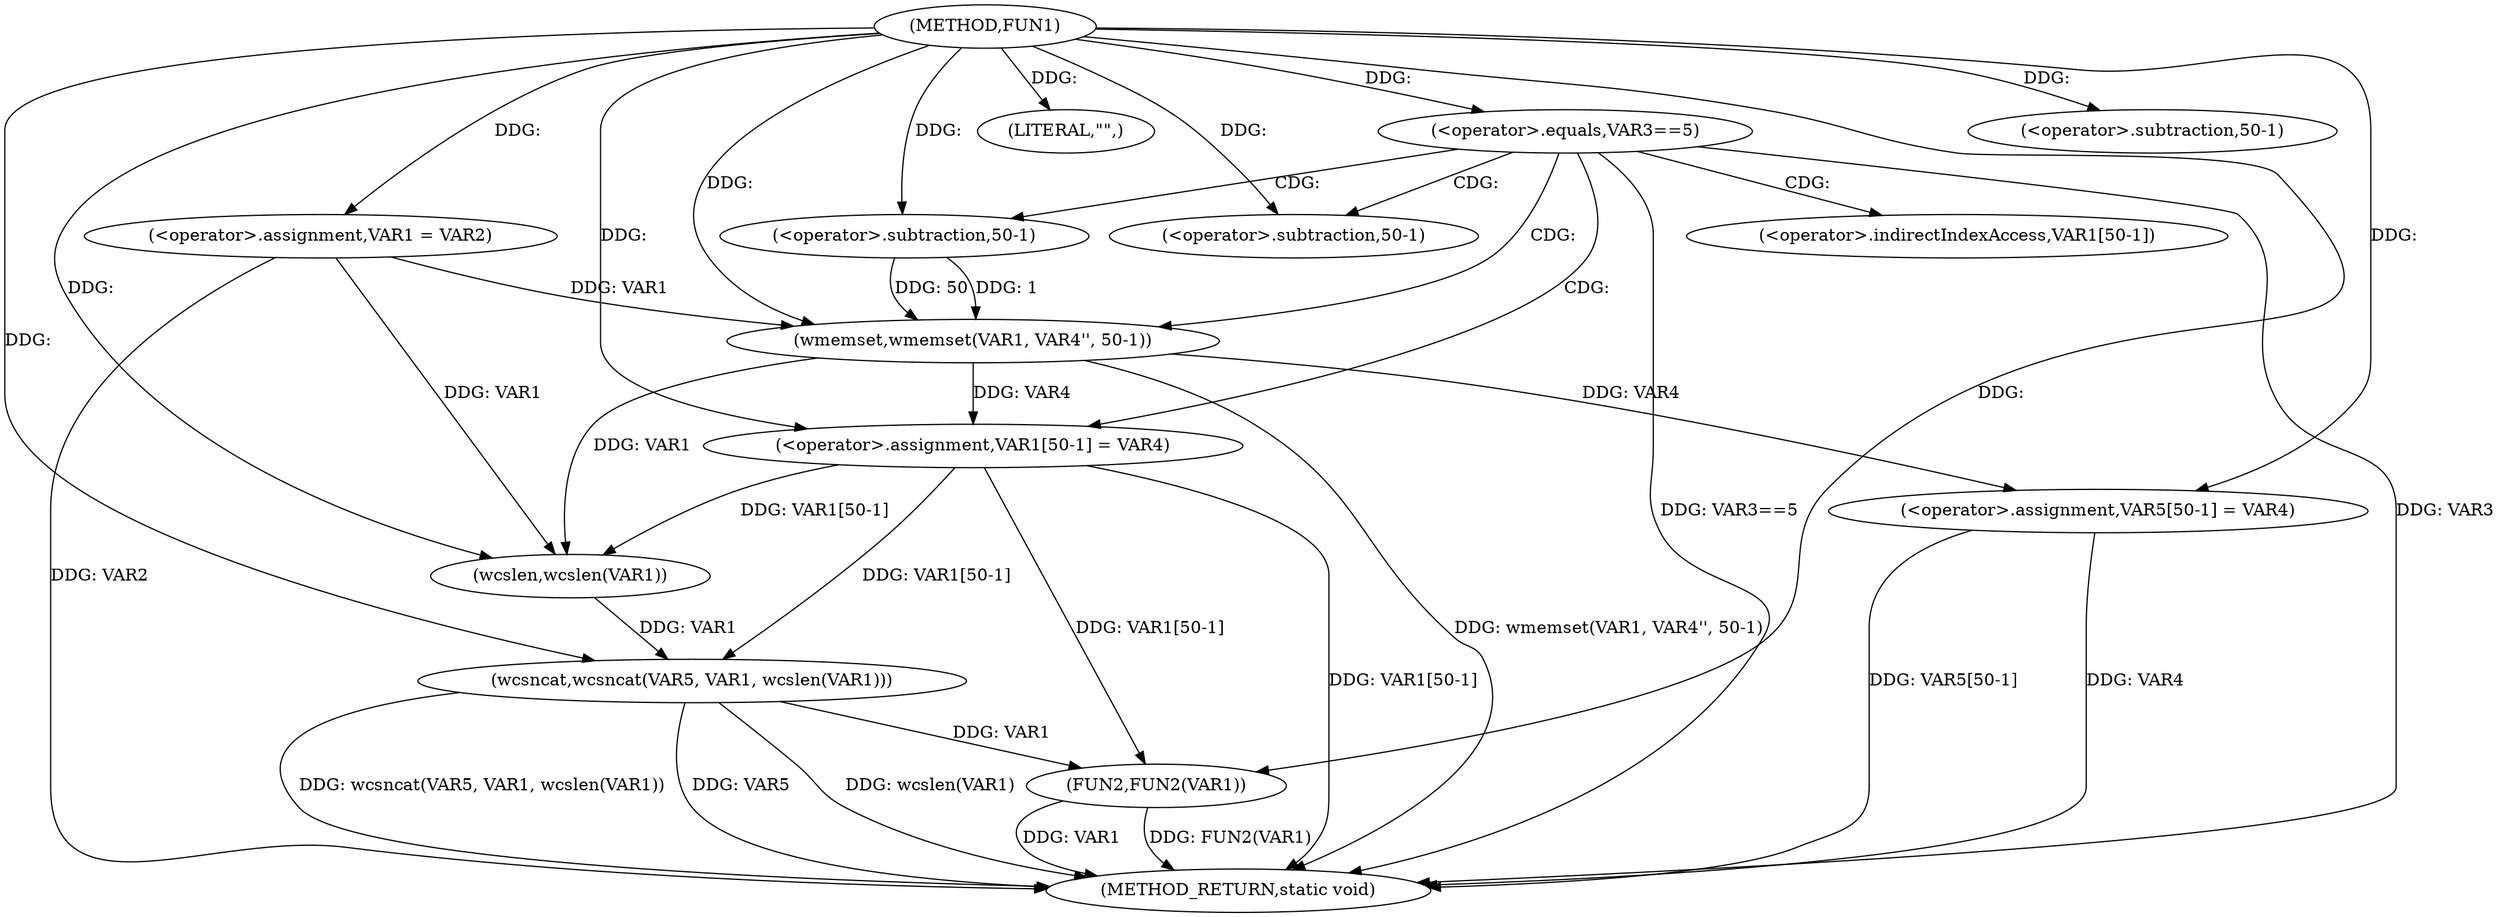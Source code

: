 digraph FUN1 {  
"1000100" [label = "(METHOD,FUN1)" ]
"1000141" [label = "(METHOD_RETURN,static void)" ]
"1000104" [label = "(<operator>.assignment,VAR1 = VAR2)" ]
"1000108" [label = "(<operator>.equals,VAR3==5)" ]
"1000112" [label = "(wmemset,wmemset(VAR1, VAR4'', 50-1))" ]
"1000115" [label = "(<operator>.subtraction,50-1)" ]
"1000118" [label = "(<operator>.assignment,VAR1[50-1] = VAR4)" ]
"1000121" [label = "(<operator>.subtraction,50-1)" ]
"1000126" [label = "(LITERAL,\"\",)" ]
"1000127" [label = "(wcsncat,wcsncat(VAR5, VAR1, wcslen(VAR1)))" ]
"1000130" [label = "(wcslen,wcslen(VAR1))" ]
"1000132" [label = "(<operator>.assignment,VAR5[50-1] = VAR4)" ]
"1000135" [label = "(<operator>.subtraction,50-1)" ]
"1000139" [label = "(FUN2,FUN2(VAR1))" ]
"1000119" [label = "(<operator>.indirectIndexAccess,VAR1[50-1])" ]
  "1000127" -> "1000141"  [ label = "DDG: wcslen(VAR1)"] 
  "1000108" -> "1000141"  [ label = "DDG: VAR3==5"] 
  "1000139" -> "1000141"  [ label = "DDG: VAR1"] 
  "1000127" -> "1000141"  [ label = "DDG: wcsncat(VAR5, VAR1, wcslen(VAR1))"] 
  "1000118" -> "1000141"  [ label = "DDG: VAR1[50-1]"] 
  "1000139" -> "1000141"  [ label = "DDG: FUN2(VAR1)"] 
  "1000132" -> "1000141"  [ label = "DDG: VAR5[50-1]"] 
  "1000112" -> "1000141"  [ label = "DDG: wmemset(VAR1, VAR4'', 50-1)"] 
  "1000127" -> "1000141"  [ label = "DDG: VAR5"] 
  "1000132" -> "1000141"  [ label = "DDG: VAR4"] 
  "1000104" -> "1000141"  [ label = "DDG: VAR2"] 
  "1000108" -> "1000141"  [ label = "DDG: VAR3"] 
  "1000100" -> "1000104"  [ label = "DDG: "] 
  "1000100" -> "1000108"  [ label = "DDG: "] 
  "1000104" -> "1000112"  [ label = "DDG: VAR1"] 
  "1000100" -> "1000112"  [ label = "DDG: "] 
  "1000115" -> "1000112"  [ label = "DDG: 50"] 
  "1000115" -> "1000112"  [ label = "DDG: 1"] 
  "1000100" -> "1000115"  [ label = "DDG: "] 
  "1000112" -> "1000118"  [ label = "DDG: VAR4"] 
  "1000100" -> "1000118"  [ label = "DDG: "] 
  "1000100" -> "1000121"  [ label = "DDG: "] 
  "1000100" -> "1000126"  [ label = "DDG: "] 
  "1000100" -> "1000127"  [ label = "DDG: "] 
  "1000118" -> "1000127"  [ label = "DDG: VAR1[50-1]"] 
  "1000130" -> "1000127"  [ label = "DDG: VAR1"] 
  "1000104" -> "1000130"  [ label = "DDG: VAR1"] 
  "1000112" -> "1000130"  [ label = "DDG: VAR1"] 
  "1000118" -> "1000130"  [ label = "DDG: VAR1[50-1]"] 
  "1000100" -> "1000130"  [ label = "DDG: "] 
  "1000100" -> "1000132"  [ label = "DDG: "] 
  "1000112" -> "1000132"  [ label = "DDG: VAR4"] 
  "1000100" -> "1000135"  [ label = "DDG: "] 
  "1000127" -> "1000139"  [ label = "DDG: VAR1"] 
  "1000118" -> "1000139"  [ label = "DDG: VAR1[50-1]"] 
  "1000100" -> "1000139"  [ label = "DDG: "] 
  "1000108" -> "1000112"  [ label = "CDG: "] 
  "1000108" -> "1000121"  [ label = "CDG: "] 
  "1000108" -> "1000119"  [ label = "CDG: "] 
  "1000108" -> "1000115"  [ label = "CDG: "] 
  "1000108" -> "1000118"  [ label = "CDG: "] 
}
